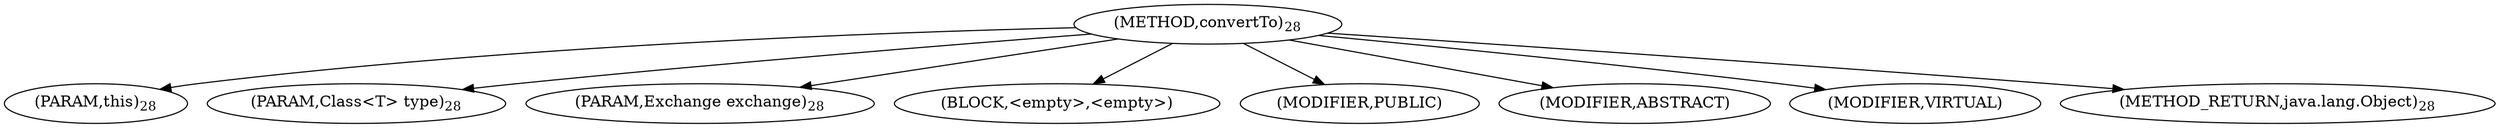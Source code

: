 digraph "convertTo" {  
"6" [label = <(METHOD,convertTo)<SUB>28</SUB>> ]
"7" [label = <(PARAM,this)<SUB>28</SUB>> ]
"8" [label = <(PARAM,Class&lt;T&gt; type)<SUB>28</SUB>> ]
"9" [label = <(PARAM,Exchange exchange)<SUB>28</SUB>> ]
"10" [label = <(BLOCK,&lt;empty&gt;,&lt;empty&gt;)> ]
"11" [label = <(MODIFIER,PUBLIC)> ]
"12" [label = <(MODIFIER,ABSTRACT)> ]
"13" [label = <(MODIFIER,VIRTUAL)> ]
"14" [label = <(METHOD_RETURN,java.lang.Object)<SUB>28</SUB>> ]
  "6" -> "7" 
  "6" -> "8" 
  "6" -> "9" 
  "6" -> "10" 
  "6" -> "11" 
  "6" -> "12" 
  "6" -> "13" 
  "6" -> "14" 
}
